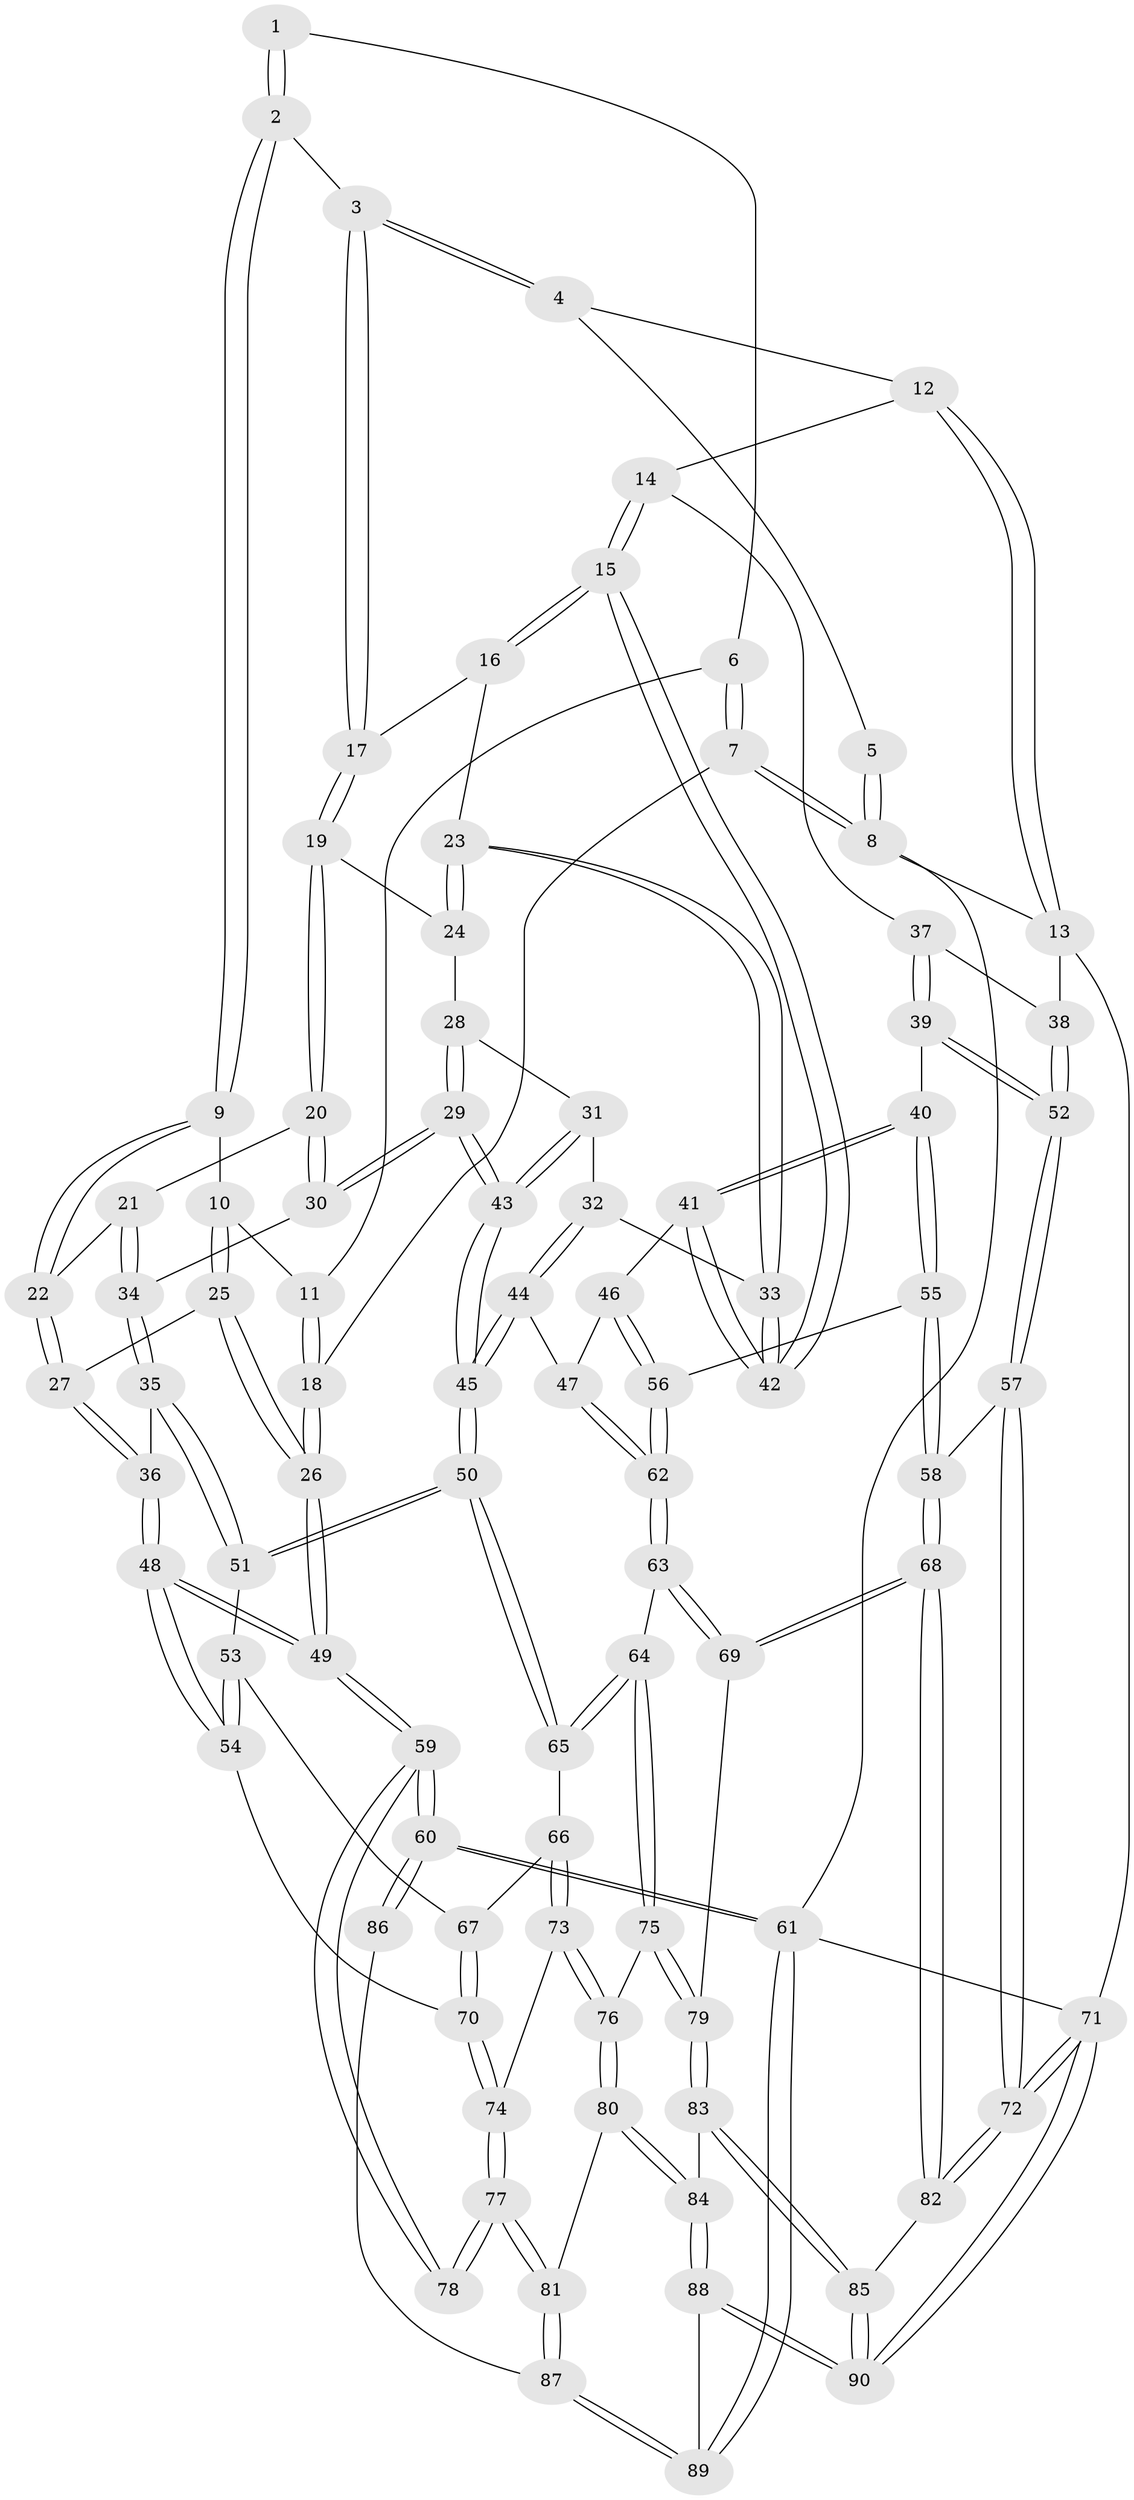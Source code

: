 // coarse degree distribution, {4: 0.5357142857142857, 5: 0.21428571428571427, 3: 0.21428571428571427, 2: 0.03571428571428571}
// Generated by graph-tools (version 1.1) at 2025/38/03/04/25 23:38:34]
// undirected, 90 vertices, 222 edges
graph export_dot {
  node [color=gray90,style=filled];
  1 [pos="+0.10598852313303442+0.0802841387897903"];
  2 [pos="+0.3514264688554232+0.030811223085573325"];
  3 [pos="+0.4620120444914945+0"];
  4 [pos="+0.4756505263445994+0"];
  5 [pos="+0.04339895618779585+0"];
  6 [pos="+0.10558090083492984+0.08125174174515526"];
  7 [pos="+0+0"];
  8 [pos="+0+0"];
  9 [pos="+0.3038467353074302+0.12260201753924967"];
  10 [pos="+0.11745466419999016+0.18410547835043783"];
  11 [pos="+0.10449289196600421+0.09093294691448184"];
  12 [pos="+0.6777175416333491+0"];
  13 [pos="+1+0"];
  14 [pos="+0.7751250982836044+0.21197703184038266"];
  15 [pos="+0.7206553954109695+0.23989225504829487"];
  16 [pos="+0.5475497296278348+0.1295783580426137"];
  17 [pos="+0.507150864224954+0.08834348556226036"];
  18 [pos="+0+0.20527455426890065"];
  19 [pos="+0.4597712672733919+0.20311834756303387"];
  20 [pos="+0.3859317210655354+0.28754242495342486"];
  21 [pos="+0.3258014777880761+0.2570880720294435"];
  22 [pos="+0.2944989364874117+0.23833699549303627"];
  23 [pos="+0.5626814498714998+0.30700185252746953"];
  24 [pos="+0.49213909523262617+0.2619136432811567"];
  25 [pos="+0.10405012249119099+0.24539505654464766"];
  26 [pos="+0+0.321290212668055"];
  27 [pos="+0.1677702602981401+0.3008283881179612"];
  28 [pos="+0.4931836369558483+0.29398509744513057"];
  29 [pos="+0.42309325793085767+0.3974633928694202"];
  30 [pos="+0.3981510319674547+0.35567560231017814"];
  31 [pos="+0.560966502603376+0.3371978536578052"];
  32 [pos="+0.5652535935806843+0.3354637961426412"];
  33 [pos="+0.5713096141547728+0.32791740412834325"];
  34 [pos="+0.28377005952696943+0.36092255196723194"];
  35 [pos="+0.19970129651740742+0.3752572719854702"];
  36 [pos="+0.17814581490557652+0.34367422370626866"];
  37 [pos="+0.8686463836387432+0.21686547557765543"];
  38 [pos="+1+0"];
  39 [pos="+0.9080755366942016+0.3844909497141513"];
  40 [pos="+0.8500107681608844+0.42451981924200244"];
  41 [pos="+0.7138970651768453+0.37950067912180935"];
  42 [pos="+0.6979191993044168+0.29746435829568746"];
  43 [pos="+0.4306235046455148+0.4145369227243301"];
  44 [pos="+0.6102519335731517+0.45241498295096216"];
  45 [pos="+0.42767105648855086+0.4937404975265034"];
  46 [pos="+0.6839073328742473+0.4333263523180002"];
  47 [pos="+0.6582156615242774+0.46516560066900486"];
  48 [pos="+0+0.588011737790908"];
  49 [pos="+0+0.6025498979418071"];
  50 [pos="+0.42720990892301997+0.4947558518342011"];
  51 [pos="+0.22209756056538926+0.4634174274749457"];
  52 [pos="+1+0.4851231881253864"];
  53 [pos="+0.2202678026107716+0.4661995929997644"];
  54 [pos="+0.12130444837654522+0.5647359847954937"];
  55 [pos="+0.8291823363475517+0.5057551869577388"];
  56 [pos="+0.8205038044740239+0.5080595893276832"];
  57 [pos="+1+0.5656486374993179"];
  58 [pos="+0.9187523847313115+0.633421177045085"];
  59 [pos="+0+0.6411367201073379"];
  60 [pos="+0+1"];
  61 [pos="+0+1"];
  62 [pos="+0.6805255033179445+0.5764630360210591"];
  63 [pos="+0.6586711406172757+0.6571174293753677"];
  64 [pos="+0.5787255347213429+0.6507575682716953"];
  65 [pos="+0.43649518809846616+0.5750478948110103"];
  66 [pos="+0.4167602001932381+0.5966893748734823"];
  67 [pos="+0.26317602991211936+0.5645765532199236"];
  68 [pos="+0.7859899767075844+0.7695456226463636"];
  69 [pos="+0.7184697535813763+0.7259307831363643"];
  70 [pos="+0.23238436923960298+0.6691717030518701"];
  71 [pos="+1+1"];
  72 [pos="+1+0.9871019640871564"];
  73 [pos="+0.38514143136271484+0.6393134869640895"];
  74 [pos="+0.2600223448305933+0.7069944427964144"];
  75 [pos="+0.493200262371728+0.7910539938105692"];
  76 [pos="+0.4416509063570065+0.7966535673715149"];
  77 [pos="+0.22730557093849457+0.8090960380982594"];
  78 [pos="+0.05134899331536987+0.7741739594248284"];
  79 [pos="+0.5498970087638992+0.8452897018770456"];
  80 [pos="+0.38814422131972176+0.8580248346613644"];
  81 [pos="+0.2533282101360543+0.8659722265645458"];
  82 [pos="+0.7945666568770163+0.8005592384431847"];
  83 [pos="+0.5507101224108463+0.8882163365978097"];
  84 [pos="+0.4742297036663088+0.9474607874385637"];
  85 [pos="+0.7463594817683511+0.9873509346177884"];
  86 [pos="+0.06651541778150036+0.9136556599322837"];
  87 [pos="+0.22937593030280037+0.9697803837410988"];
  88 [pos="+0.4707790110970879+1"];
  89 [pos="+0.2256930060454899+1"];
  90 [pos="+0.7625147624813733+1"];
  1 -- 2;
  1 -- 2;
  1 -- 6;
  2 -- 3;
  2 -- 9;
  2 -- 9;
  3 -- 4;
  3 -- 4;
  3 -- 17;
  3 -- 17;
  4 -- 5;
  4 -- 12;
  5 -- 8;
  5 -- 8;
  6 -- 7;
  6 -- 7;
  6 -- 11;
  7 -- 8;
  7 -- 8;
  7 -- 18;
  8 -- 13;
  8 -- 61;
  9 -- 10;
  9 -- 22;
  9 -- 22;
  10 -- 11;
  10 -- 25;
  10 -- 25;
  11 -- 18;
  11 -- 18;
  12 -- 13;
  12 -- 13;
  12 -- 14;
  13 -- 38;
  13 -- 71;
  14 -- 15;
  14 -- 15;
  14 -- 37;
  15 -- 16;
  15 -- 16;
  15 -- 42;
  15 -- 42;
  16 -- 17;
  16 -- 23;
  17 -- 19;
  17 -- 19;
  18 -- 26;
  18 -- 26;
  19 -- 20;
  19 -- 20;
  19 -- 24;
  20 -- 21;
  20 -- 30;
  20 -- 30;
  21 -- 22;
  21 -- 34;
  21 -- 34;
  22 -- 27;
  22 -- 27;
  23 -- 24;
  23 -- 24;
  23 -- 33;
  23 -- 33;
  24 -- 28;
  25 -- 26;
  25 -- 26;
  25 -- 27;
  26 -- 49;
  26 -- 49;
  27 -- 36;
  27 -- 36;
  28 -- 29;
  28 -- 29;
  28 -- 31;
  29 -- 30;
  29 -- 30;
  29 -- 43;
  29 -- 43;
  30 -- 34;
  31 -- 32;
  31 -- 43;
  31 -- 43;
  32 -- 33;
  32 -- 44;
  32 -- 44;
  33 -- 42;
  33 -- 42;
  34 -- 35;
  34 -- 35;
  35 -- 36;
  35 -- 51;
  35 -- 51;
  36 -- 48;
  36 -- 48;
  37 -- 38;
  37 -- 39;
  37 -- 39;
  38 -- 52;
  38 -- 52;
  39 -- 40;
  39 -- 52;
  39 -- 52;
  40 -- 41;
  40 -- 41;
  40 -- 55;
  40 -- 55;
  41 -- 42;
  41 -- 42;
  41 -- 46;
  43 -- 45;
  43 -- 45;
  44 -- 45;
  44 -- 45;
  44 -- 47;
  45 -- 50;
  45 -- 50;
  46 -- 47;
  46 -- 56;
  46 -- 56;
  47 -- 62;
  47 -- 62;
  48 -- 49;
  48 -- 49;
  48 -- 54;
  48 -- 54;
  49 -- 59;
  49 -- 59;
  50 -- 51;
  50 -- 51;
  50 -- 65;
  50 -- 65;
  51 -- 53;
  52 -- 57;
  52 -- 57;
  53 -- 54;
  53 -- 54;
  53 -- 67;
  54 -- 70;
  55 -- 56;
  55 -- 58;
  55 -- 58;
  56 -- 62;
  56 -- 62;
  57 -- 58;
  57 -- 72;
  57 -- 72;
  58 -- 68;
  58 -- 68;
  59 -- 60;
  59 -- 60;
  59 -- 78;
  59 -- 78;
  60 -- 61;
  60 -- 61;
  60 -- 86;
  60 -- 86;
  61 -- 89;
  61 -- 89;
  61 -- 71;
  62 -- 63;
  62 -- 63;
  63 -- 64;
  63 -- 69;
  63 -- 69;
  64 -- 65;
  64 -- 65;
  64 -- 75;
  64 -- 75;
  65 -- 66;
  66 -- 67;
  66 -- 73;
  66 -- 73;
  67 -- 70;
  67 -- 70;
  68 -- 69;
  68 -- 69;
  68 -- 82;
  68 -- 82;
  69 -- 79;
  70 -- 74;
  70 -- 74;
  71 -- 72;
  71 -- 72;
  71 -- 90;
  71 -- 90;
  72 -- 82;
  72 -- 82;
  73 -- 74;
  73 -- 76;
  73 -- 76;
  74 -- 77;
  74 -- 77;
  75 -- 76;
  75 -- 79;
  75 -- 79;
  76 -- 80;
  76 -- 80;
  77 -- 78;
  77 -- 78;
  77 -- 81;
  77 -- 81;
  79 -- 83;
  79 -- 83;
  80 -- 81;
  80 -- 84;
  80 -- 84;
  81 -- 87;
  81 -- 87;
  82 -- 85;
  83 -- 84;
  83 -- 85;
  83 -- 85;
  84 -- 88;
  84 -- 88;
  85 -- 90;
  85 -- 90;
  86 -- 87;
  87 -- 89;
  87 -- 89;
  88 -- 89;
  88 -- 90;
  88 -- 90;
}
